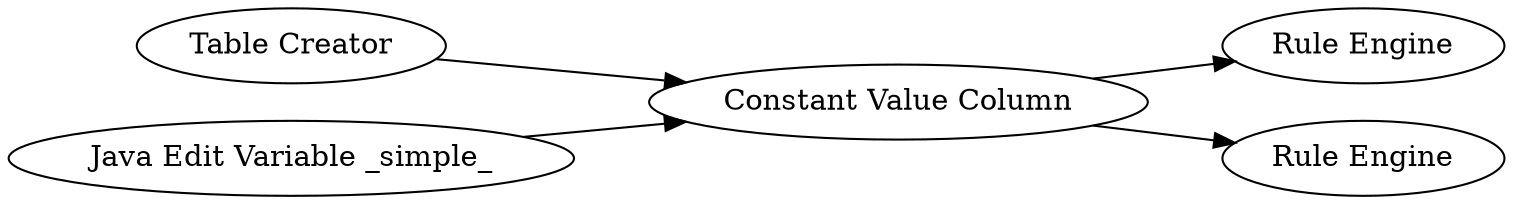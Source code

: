 digraph {
	1 [label="Table Creator"]
	2 [label="Java Edit Variable _simple_"]
	3 [label="Constant Value Column"]
	4 [label="Rule Engine"]
	5 [label="Rule Engine"]
	1 -> 3
	2 -> 3
	3 -> 5
	3 -> 4
	rankdir=LR
}
